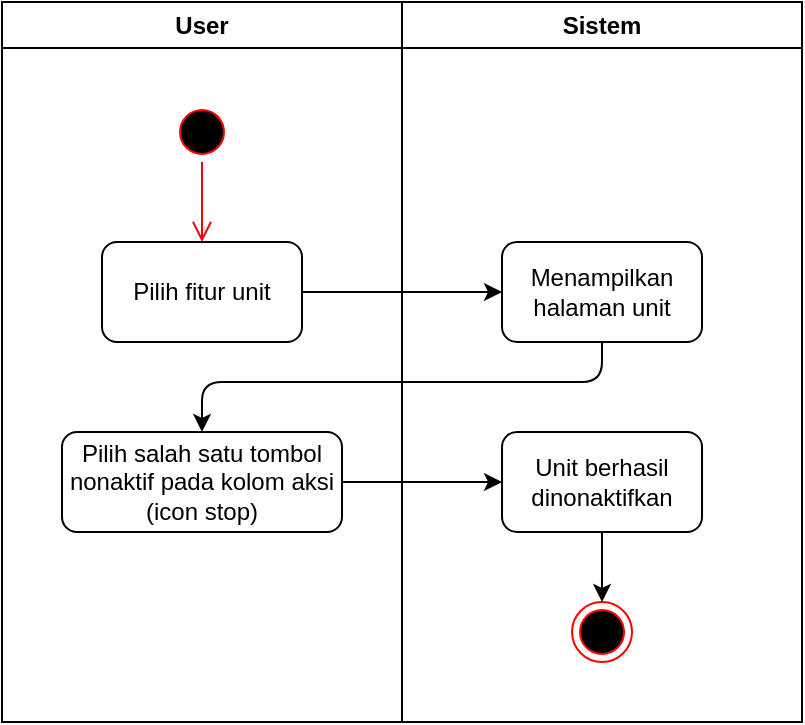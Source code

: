 <mxfile>
    <diagram id="RQJi2q2FrLht-yUC7NR7" name="Page-1">
        <mxGraphModel dx="1191" dy="626" grid="1" gridSize="10" guides="1" tooltips="1" connect="1" arrows="1" fold="1" page="1" pageScale="1" pageWidth="850" pageHeight="1100" math="0" shadow="0">
            <root>
                <mxCell id="0"/>
                <mxCell id="1" parent="0"/>
                <mxCell id="2" value="User" style="swimlane;whiteSpace=wrap;html=1;" parent="1" vertex="1">
                    <mxGeometry x="80" y="120" width="200" height="360" as="geometry"/>
                </mxCell>
                <mxCell id="3" value="Pilih fitur unit" style="rounded=1;whiteSpace=wrap;html=1;" parent="2" vertex="1">
                    <mxGeometry x="50" y="120" width="100" height="50" as="geometry"/>
                </mxCell>
                <mxCell id="4" value="" style="ellipse;html=1;shape=startState;fillColor=#000000;strokeColor=#ff0000;" parent="2" vertex="1">
                    <mxGeometry x="85" y="50" width="30" height="30" as="geometry"/>
                </mxCell>
                <mxCell id="5" value="" style="edgeStyle=orthogonalEdgeStyle;html=1;verticalAlign=bottom;endArrow=open;endSize=8;strokeColor=#ff0000;entryX=0.5;entryY=0;entryDx=0;entryDy=0;" parent="2" source="4" target="3" edge="1">
                    <mxGeometry relative="1" as="geometry">
                        <mxPoint x="100" y="140" as="targetPoint"/>
                    </mxGeometry>
                </mxCell>
                <mxCell id="6" value="Pilih salah satu tombol nonaktif pada kolom aksi&lt;div&gt;(icon stop)&lt;/div&gt;" style="rounded=1;whiteSpace=wrap;html=1;" parent="2" vertex="1">
                    <mxGeometry x="30" y="215" width="140" height="50" as="geometry"/>
                </mxCell>
                <mxCell id="8" value="Sistem" style="swimlane;whiteSpace=wrap;html=1;" parent="1" vertex="1">
                    <mxGeometry x="280" y="120" width="200" height="360" as="geometry"/>
                </mxCell>
                <mxCell id="9" value="Menampilkan halaman unit" style="rounded=1;whiteSpace=wrap;html=1;" parent="8" vertex="1">
                    <mxGeometry x="50" y="120" width="100" height="50" as="geometry"/>
                </mxCell>
                <mxCell id="23" value="" style="edgeStyle=none;html=1;" parent="8" source="15" target="22" edge="1">
                    <mxGeometry relative="1" as="geometry"/>
                </mxCell>
                <mxCell id="15" value="Unit berhasil dinonaktifkan" style="rounded=1;whiteSpace=wrap;html=1;" parent="8" vertex="1">
                    <mxGeometry x="50.01" y="215" width="100" height="50" as="geometry"/>
                </mxCell>
                <mxCell id="22" value="" style="ellipse;html=1;shape=endState;fillColor=#000000;strokeColor=#ff0000;" parent="8" vertex="1">
                    <mxGeometry x="85.01" y="300" width="30" height="30" as="geometry"/>
                </mxCell>
                <mxCell id="17" value="" style="edgeStyle=none;html=1;" parent="1" source="3" target="9" edge="1">
                    <mxGeometry relative="1" as="geometry"/>
                </mxCell>
                <mxCell id="19" value="" style="edgeStyle=none;html=1;" parent="1" source="6" target="15" edge="1">
                    <mxGeometry relative="1" as="geometry"/>
                </mxCell>
                <mxCell id="24" style="edgeStyle=none;html=1;entryX=0.5;entryY=0;entryDx=0;entryDy=0;exitX=0.5;exitY=1;exitDx=0;exitDy=0;" edge="1" parent="1" source="9" target="6">
                    <mxGeometry relative="1" as="geometry">
                        <Array as="points">
                            <mxPoint x="380" y="310"/>
                            <mxPoint x="180" y="310"/>
                        </Array>
                    </mxGeometry>
                </mxCell>
            </root>
        </mxGraphModel>
    </diagram>
</mxfile>